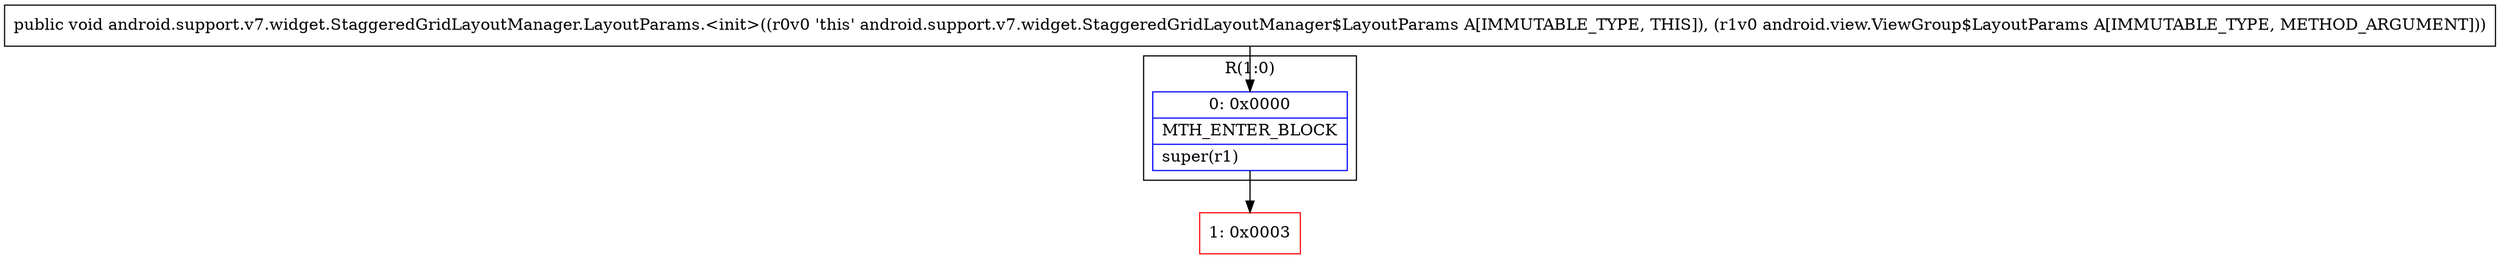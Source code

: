 digraph "CFG forandroid.support.v7.widget.StaggeredGridLayoutManager.LayoutParams.\<init\>(Landroid\/view\/ViewGroup$LayoutParams;)V" {
subgraph cluster_Region_25452897 {
label = "R(1:0)";
node [shape=record,color=blue];
Node_0 [shape=record,label="{0\:\ 0x0000|MTH_ENTER_BLOCK\l|super(r1)\l}"];
}
Node_1 [shape=record,color=red,label="{1\:\ 0x0003}"];
MethodNode[shape=record,label="{public void android.support.v7.widget.StaggeredGridLayoutManager.LayoutParams.\<init\>((r0v0 'this' android.support.v7.widget.StaggeredGridLayoutManager$LayoutParams A[IMMUTABLE_TYPE, THIS]), (r1v0 android.view.ViewGroup$LayoutParams A[IMMUTABLE_TYPE, METHOD_ARGUMENT])) }"];
MethodNode -> Node_0;
Node_0 -> Node_1;
}

